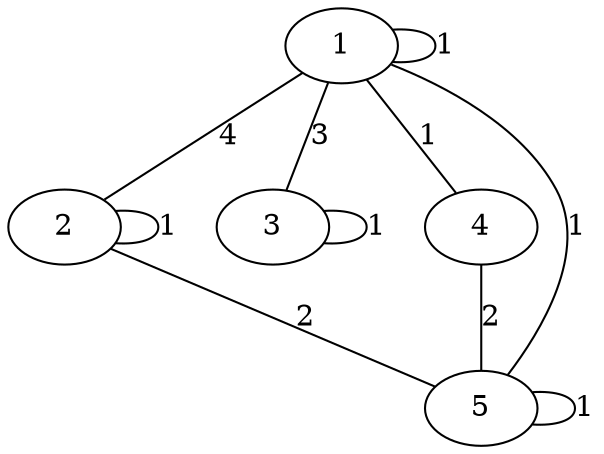 graph G {
	1 -- 1 [label="1"];
	1 -- 2 [label="4"];
	1 -- 3 [label="3"];
	1 -- 4 [label="1"];
	1 -- 5 [label="1"];
	2 -- 2 [label="1"];
	2 -- 5 [label="2"];
	3 -- 3 [label="1"];
	4 -- 5 [label="2"];
	5 -- 5 [label="1"];
}